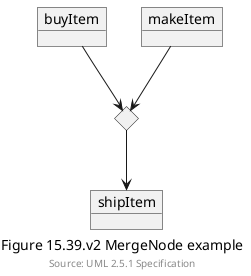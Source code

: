 @startuml
object buyItem
object makeItem
diamond dia
object shipItem

buyItem--> dia
makeItem--> dia
dia --> shipItem

caption Figure 15.39.v2 MergeNode example
footer Source: UML 2.5.1 Specification
@enduml